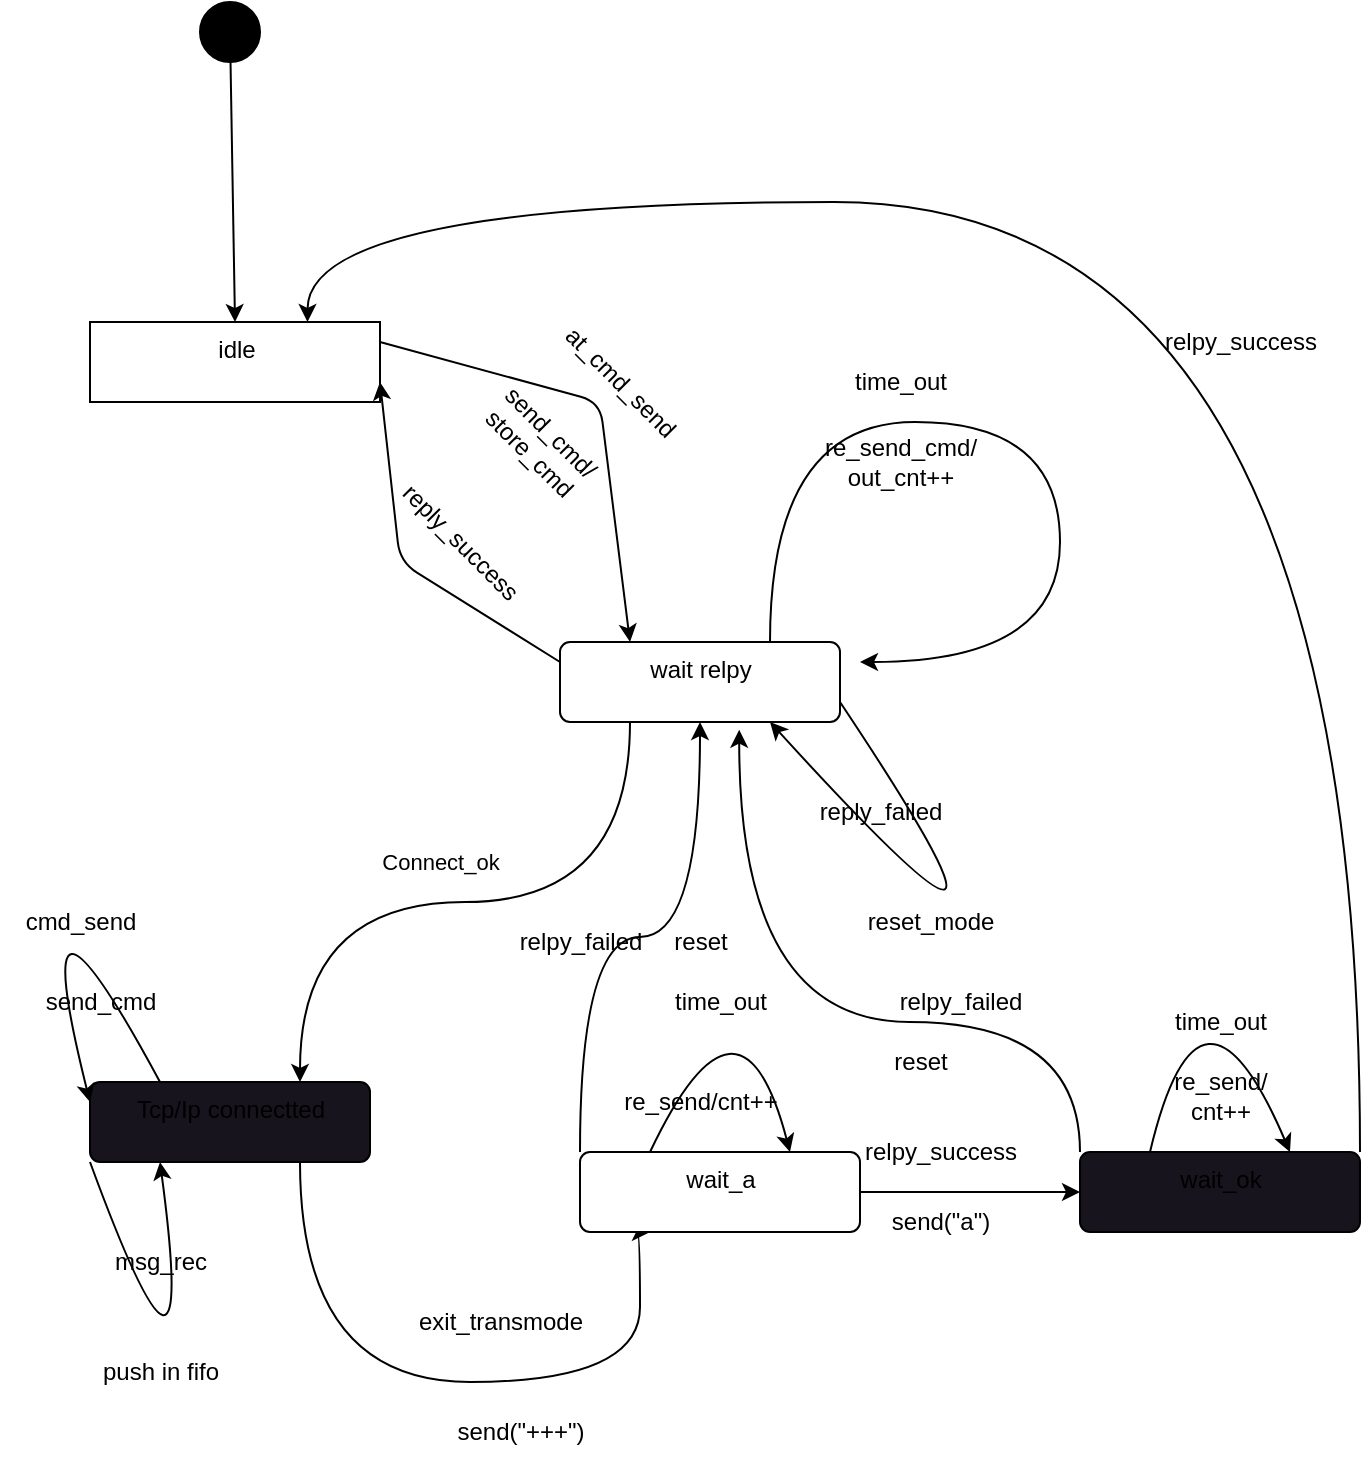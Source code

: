 <mxfile>
    <diagram id="K2Z00LufyfjyezHNdmtS" name="第 1 页">
        <mxGraphModel dx="901" dy="785" grid="1" gridSize="10" guides="1" tooltips="1" connect="1" arrows="1" fold="1" page="1" pageScale="1" pageWidth="583" pageHeight="827" math="0" shadow="0">
            <root>
                <mxCell id="0"/>
                <mxCell id="1" parent="0"/>
                <mxCell id="10" style="edgeStyle=none;html=1;exitX=1;exitY=0.25;exitDx=0;exitDy=0;entryX=0.25;entryY=0;entryDx=0;entryDy=0;" edge="1" parent="1" source="2" target="8">
                    <mxGeometry relative="1" as="geometry">
                        <Array as="points">
                            <mxPoint x="550" y="460"/>
                        </Array>
                    </mxGeometry>
                </mxCell>
                <mxCell id="2" value="idle" style="html=1;align=center;verticalAlign=top;rounded=1;absoluteArcSize=1;arcSize=0;dashed=0;" vertex="1" parent="1">
                    <mxGeometry x="295" y="420" width="145" height="40" as="geometry"/>
                </mxCell>
                <mxCell id="33" style="edgeStyle=orthogonalEdgeStyle;curved=1;html=1;exitX=0.75;exitY=1;exitDx=0;exitDy=0;entryX=0.25;entryY=1;entryDx=0;entryDy=0;" edge="1" parent="1" source="3" target="32">
                    <mxGeometry relative="1" as="geometry">
                        <Array as="points">
                            <mxPoint x="400" y="950"/>
                            <mxPoint x="570" y="950"/>
                            <mxPoint x="570" y="875"/>
                        </Array>
                    </mxGeometry>
                </mxCell>
                <mxCell id="3" value="Tcp/Ip connectted" style="html=1;align=center;verticalAlign=top;rounded=1;absoluteArcSize=1;arcSize=10;dashed=0;fillColor=rgb(24, 20, 29);" vertex="1" parent="1">
                    <mxGeometry x="295" y="800" width="140" height="40" as="geometry"/>
                </mxCell>
                <mxCell id="7" style="edgeStyle=none;html=1;entryX=0.5;entryY=0;entryDx=0;entryDy=0;" edge="1" parent="1" source="6" target="2">
                    <mxGeometry relative="1" as="geometry"/>
                </mxCell>
                <mxCell id="6" value="" style="ellipse;fillColor=strokeColor;" vertex="1" parent="1">
                    <mxGeometry x="350" y="260" width="30" height="30" as="geometry"/>
                </mxCell>
                <mxCell id="12" style="edgeStyle=none;html=1;exitX=0;exitY=0.25;exitDx=0;exitDy=0;entryX=1;entryY=0.75;entryDx=0;entryDy=0;" edge="1" parent="1" source="8" target="2">
                    <mxGeometry relative="1" as="geometry">
                        <Array as="points">
                            <mxPoint x="450" y="540"/>
                        </Array>
                    </mxGeometry>
                </mxCell>
                <mxCell id="23" style="edgeStyle=orthogonalEdgeStyle;curved=1;html=1;exitX=0.25;exitY=1;exitDx=0;exitDy=0;entryX=0.75;entryY=0;entryDx=0;entryDy=0;" edge="1" parent="1" source="8" target="3">
                    <mxGeometry relative="1" as="geometry"/>
                </mxCell>
                <mxCell id="24" value="Connect_ok" style="edgeLabel;html=1;align=center;verticalAlign=middle;resizable=0;points=[];" vertex="1" connectable="0" parent="23">
                    <mxGeometry x="0.011" y="-5" relative="1" as="geometry">
                        <mxPoint x="-11" y="-15" as="offset"/>
                    </mxGeometry>
                </mxCell>
                <mxCell id="8" value="wait relpy" style="html=1;align=center;verticalAlign=top;rounded=1;absoluteArcSize=1;arcSize=10;dashed=0;" vertex="1" parent="1">
                    <mxGeometry x="530" y="580" width="140" height="40" as="geometry"/>
                </mxCell>
                <mxCell id="11" value="at_cmd_send" style="text;html=1;align=center;verticalAlign=middle;resizable=0;points=[];autosize=1;strokeColor=none;fillColor=none;rotation=45;" vertex="1" parent="1">
                    <mxGeometry x="510" y="435" width="100" height="30" as="geometry"/>
                </mxCell>
                <mxCell id="13" value="reply_success" style="text;html=1;align=center;verticalAlign=middle;resizable=0;points=[];autosize=1;strokeColor=none;fillColor=none;rotation=45;" vertex="1" parent="1">
                    <mxGeometry x="430" y="515" width="100" height="30" as="geometry"/>
                </mxCell>
                <mxCell id="14" style="edgeStyle=orthogonalEdgeStyle;html=1;exitX=0.75;exitY=0;exitDx=0;exitDy=0;curved=1;" edge="1" parent="1" source="8">
                    <mxGeometry relative="1" as="geometry">
                        <mxPoint x="680" y="590" as="targetPoint"/>
                        <Array as="points">
                            <mxPoint x="780" y="470"/>
                        </Array>
                    </mxGeometry>
                </mxCell>
                <mxCell id="15" value="time_out" style="text;html=1;align=center;verticalAlign=middle;resizable=0;points=[];autosize=1;strokeColor=none;fillColor=none;" vertex="1" parent="1">
                    <mxGeometry x="665" y="435" width="70" height="30" as="geometry"/>
                </mxCell>
                <mxCell id="16" value="re_send_cmd/&lt;br&gt;out_cnt++" style="text;html=1;align=center;verticalAlign=middle;resizable=0;points=[];autosize=1;strokeColor=none;fillColor=none;" vertex="1" parent="1">
                    <mxGeometry x="650" y="470" width="100" height="40" as="geometry"/>
                </mxCell>
                <mxCell id="18" value="send_cmd/&lt;br&gt;store_cmd" style="text;html=1;align=center;verticalAlign=middle;resizable=0;points=[];autosize=1;strokeColor=none;fillColor=none;rotation=45;" vertex="1" parent="1">
                    <mxGeometry x="480" y="460" width="80" height="40" as="geometry"/>
                </mxCell>
                <mxCell id="20" style="edgeStyle=orthogonalEdgeStyle;curved=1;html=1;exitX=1;exitY=0.75;exitDx=0;exitDy=0;entryX=0.75;entryY=1;entryDx=0;entryDy=0;" edge="1" parent="1" source="8" target="8">
                    <mxGeometry relative="1" as="geometry">
                        <Array as="points">
                            <mxPoint x="790" y="790"/>
                        </Array>
                    </mxGeometry>
                </mxCell>
                <mxCell id="21" value="reply_failed" style="text;html=1;align=center;verticalAlign=middle;resizable=0;points=[];autosize=1;strokeColor=none;fillColor=none;" vertex="1" parent="1">
                    <mxGeometry x="650" y="650" width="80" height="30" as="geometry"/>
                </mxCell>
                <mxCell id="22" value="reset_mode" style="text;html=1;align=center;verticalAlign=middle;resizable=0;points=[];autosize=1;strokeColor=none;fillColor=none;" vertex="1" parent="1">
                    <mxGeometry x="670" y="705" width="90" height="30" as="geometry"/>
                </mxCell>
                <mxCell id="26" style="edgeStyle=orthogonalEdgeStyle;curved=1;html=1;exitX=0.25;exitY=0;exitDx=0;exitDy=0;entryX=0;entryY=0.25;entryDx=0;entryDy=0;" edge="1" parent="1" source="3" target="3">
                    <mxGeometry relative="1" as="geometry">
                        <Array as="points">
                            <mxPoint x="260" y="670"/>
                        </Array>
                    </mxGeometry>
                </mxCell>
                <mxCell id="27" value="cmd_send" style="text;html=1;align=center;verticalAlign=middle;resizable=0;points=[];autosize=1;strokeColor=none;fillColor=none;" vertex="1" parent="1">
                    <mxGeometry x="250" y="705" width="80" height="30" as="geometry"/>
                </mxCell>
                <mxCell id="28" value="send_cmd" style="text;html=1;align=center;verticalAlign=middle;resizable=0;points=[];autosize=1;strokeColor=none;fillColor=none;" vertex="1" parent="1">
                    <mxGeometry x="260" y="745" width="80" height="30" as="geometry"/>
                </mxCell>
                <mxCell id="29" style="edgeStyle=orthogonalEdgeStyle;curved=1;html=1;exitX=0;exitY=1;exitDx=0;exitDy=0;entryX=0.25;entryY=1;entryDx=0;entryDy=0;" edge="1" parent="1" source="3" target="3">
                    <mxGeometry relative="1" as="geometry">
                        <Array as="points">
                            <mxPoint x="350" y="990"/>
                        </Array>
                    </mxGeometry>
                </mxCell>
                <mxCell id="30" value="msg_rec" style="text;html=1;align=center;verticalAlign=middle;resizable=0;points=[];autosize=1;strokeColor=none;fillColor=none;" vertex="1" parent="1">
                    <mxGeometry x="295" y="875" width="70" height="30" as="geometry"/>
                </mxCell>
                <mxCell id="31" value="push in fifo" style="text;html=1;align=center;verticalAlign=middle;resizable=0;points=[];autosize=1;strokeColor=none;fillColor=none;" vertex="1" parent="1">
                    <mxGeometry x="290" y="930" width="80" height="30" as="geometry"/>
                </mxCell>
                <mxCell id="40" value="" style="edgeStyle=orthogonalEdgeStyle;curved=1;html=1;" edge="1" parent="1" source="32" target="39">
                    <mxGeometry relative="1" as="geometry"/>
                </mxCell>
                <mxCell id="47" style="edgeStyle=orthogonalEdgeStyle;curved=1;html=1;exitX=0;exitY=0;exitDx=0;exitDy=0;entryX=0.5;entryY=1;entryDx=0;entryDy=0;" edge="1" parent="1" source="32" target="8">
                    <mxGeometry relative="1" as="geometry"/>
                </mxCell>
                <mxCell id="32" value="wait_a" style="html=1;align=center;verticalAlign=top;rounded=1;absoluteArcSize=1;arcSize=10;dashed=0;" vertex="1" parent="1">
                    <mxGeometry x="540" y="835" width="140" height="40" as="geometry"/>
                </mxCell>
                <mxCell id="34" value="exit_transmode" style="text;html=1;align=center;verticalAlign=middle;resizable=0;points=[];autosize=1;strokeColor=none;fillColor=none;" vertex="1" parent="1">
                    <mxGeometry x="445" y="905" width="110" height="30" as="geometry"/>
                </mxCell>
                <mxCell id="36" value="send(&quot;+++&quot;)" style="text;html=1;align=center;verticalAlign=middle;resizable=0;points=[];autosize=1;strokeColor=none;fillColor=none;" vertex="1" parent="1">
                    <mxGeometry x="465" y="960" width="90" height="30" as="geometry"/>
                </mxCell>
                <mxCell id="37" style="edgeStyle=orthogonalEdgeStyle;curved=1;html=1;exitX=0.25;exitY=0;exitDx=0;exitDy=0;entryX=0.75;entryY=0;entryDx=0;entryDy=0;" edge="1" parent="1" source="32" target="32">
                    <mxGeometry relative="1" as="geometry">
                        <Array as="points">
                            <mxPoint x="620" y="740"/>
                        </Array>
                    </mxGeometry>
                </mxCell>
                <mxCell id="38" value="time_out" style="text;html=1;align=center;verticalAlign=middle;resizable=0;points=[];autosize=1;strokeColor=none;fillColor=none;" vertex="1" parent="1">
                    <mxGeometry x="575" y="745" width="70" height="30" as="geometry"/>
                </mxCell>
                <mxCell id="54" style="edgeStyle=orthogonalEdgeStyle;curved=1;html=1;exitX=1;exitY=0;exitDx=0;exitDy=0;entryX=0.75;entryY=0;entryDx=0;entryDy=0;" edge="1" parent="1" source="39" target="2">
                    <mxGeometry relative="1" as="geometry">
                        <Array as="points">
                            <mxPoint x="930" y="360"/>
                            <mxPoint x="404" y="360"/>
                        </Array>
                    </mxGeometry>
                </mxCell>
                <mxCell id="57" style="edgeStyle=orthogonalEdgeStyle;curved=1;html=1;exitX=0;exitY=0;exitDx=0;exitDy=0;entryX=0.64;entryY=1.096;entryDx=0;entryDy=0;entryPerimeter=0;" edge="1" parent="1" source="39" target="8">
                    <mxGeometry relative="1" as="geometry">
                        <Array as="points">
                            <mxPoint x="790" y="770"/>
                            <mxPoint x="620" y="770"/>
                        </Array>
                    </mxGeometry>
                </mxCell>
                <mxCell id="39" value="wait_ok" style="html=1;align=center;verticalAlign=top;rounded=1;absoluteArcSize=1;arcSize=10;dashed=0;fillColor=rgb(24, 20, 29);" vertex="1" parent="1">
                    <mxGeometry x="790" y="835" width="140" height="40" as="geometry"/>
                </mxCell>
                <mxCell id="42" value="relpy_success" style="text;html=1;align=center;verticalAlign=middle;resizable=0;points=[];autosize=1;strokeColor=none;fillColor=none;" vertex="1" parent="1">
                    <mxGeometry x="670" y="820" width="100" height="30" as="geometry"/>
                </mxCell>
                <mxCell id="43" value="send(&quot;a&quot;)" style="text;html=1;align=center;verticalAlign=middle;resizable=0;points=[];autosize=1;strokeColor=none;fillColor=none;" vertex="1" parent="1">
                    <mxGeometry x="685" y="855" width="70" height="30" as="geometry"/>
                </mxCell>
                <mxCell id="44" value="re_send/cnt++" style="text;html=1;align=center;verticalAlign=middle;resizable=0;points=[];autosize=1;strokeColor=none;fillColor=none;" vertex="1" parent="1">
                    <mxGeometry x="550" y="795" width="100" height="30" as="geometry"/>
                </mxCell>
                <mxCell id="48" value="relpy_failed" style="text;html=1;align=center;verticalAlign=middle;resizable=0;points=[];autosize=1;strokeColor=none;fillColor=none;" vertex="1" parent="1">
                    <mxGeometry x="500" y="715" width="80" height="30" as="geometry"/>
                </mxCell>
                <mxCell id="49" value="reset" style="text;html=1;align=center;verticalAlign=middle;resizable=0;points=[];autosize=1;strokeColor=none;fillColor=none;" vertex="1" parent="1">
                    <mxGeometry x="575" y="715" width="50" height="30" as="geometry"/>
                </mxCell>
                <mxCell id="50" style="edgeStyle=orthogonalEdgeStyle;curved=1;html=1;exitX=0.25;exitY=0;exitDx=0;exitDy=0;entryX=0.75;entryY=0;entryDx=0;entryDy=0;" edge="1" parent="1" source="39" target="39">
                    <mxGeometry relative="1" as="geometry">
                        <Array as="points">
                            <mxPoint x="850" y="730"/>
                        </Array>
                    </mxGeometry>
                </mxCell>
                <mxCell id="51" value="time_out" style="text;html=1;align=center;verticalAlign=middle;resizable=0;points=[];autosize=1;strokeColor=none;fillColor=none;" vertex="1" parent="1">
                    <mxGeometry x="825" y="755" width="70" height="30" as="geometry"/>
                </mxCell>
                <mxCell id="53" value="re_send/&lt;br&gt;cnt++" style="text;html=1;align=center;verticalAlign=middle;resizable=0;points=[];autosize=1;strokeColor=none;fillColor=none;" vertex="1" parent="1">
                    <mxGeometry x="825" y="787" width="70" height="40" as="geometry"/>
                </mxCell>
                <mxCell id="55" value="relpy_success" style="text;html=1;align=center;verticalAlign=middle;resizable=0;points=[];autosize=1;strokeColor=none;fillColor=none;" vertex="1" parent="1">
                    <mxGeometry x="820" y="415" width="100" height="30" as="geometry"/>
                </mxCell>
                <mxCell id="58" value="relpy_failed" style="text;html=1;align=center;verticalAlign=middle;resizable=0;points=[];autosize=1;strokeColor=none;fillColor=none;" vertex="1" parent="1">
                    <mxGeometry x="690" y="745" width="80" height="30" as="geometry"/>
                </mxCell>
                <mxCell id="59" value="reset" style="text;html=1;align=center;verticalAlign=middle;resizable=0;points=[];autosize=1;strokeColor=none;fillColor=none;" vertex="1" parent="1">
                    <mxGeometry x="685" y="775" width="50" height="30" as="geometry"/>
                </mxCell>
            </root>
        </mxGraphModel>
    </diagram>
</mxfile>